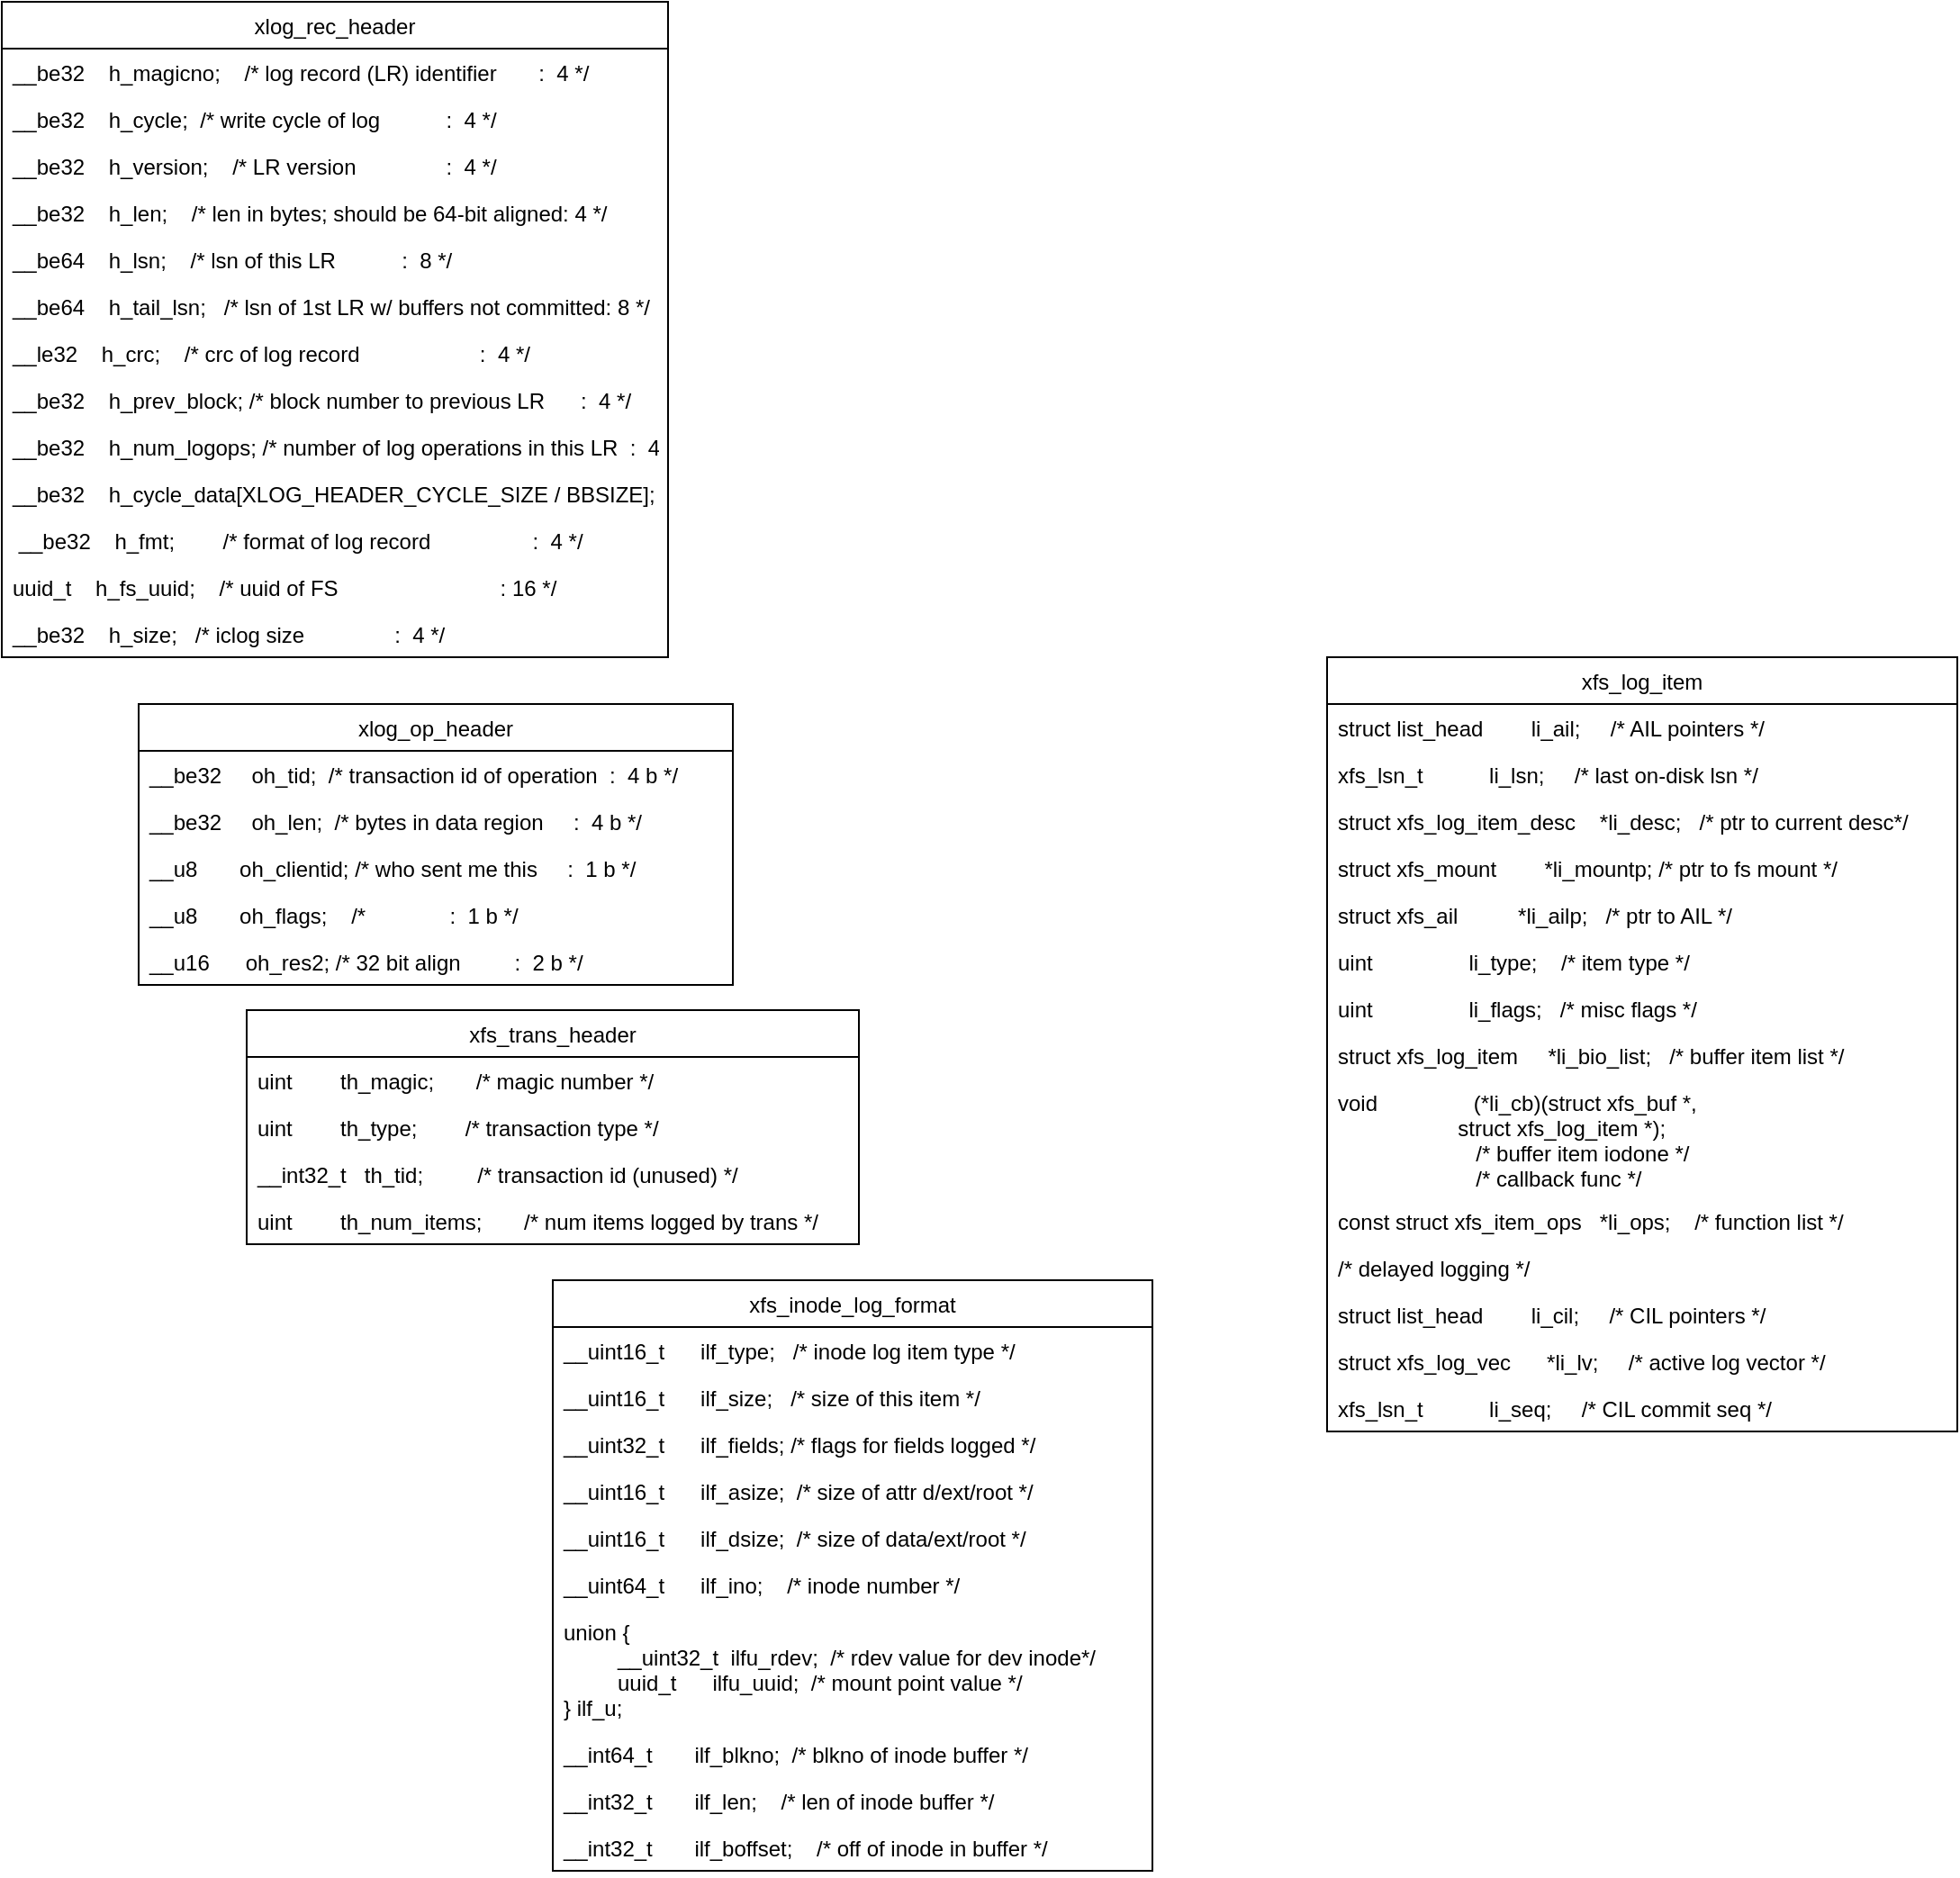 <mxfile version="16.2.2" type="github"><diagram id="bRwDIql0jNO798yPzyvz" name="Page-1"><mxGraphModel dx="1562" dy="1058" grid="1" gridSize="10" guides="1" tooltips="1" connect="1" arrows="1" fold="1" page="1" pageScale="1" pageWidth="827" pageHeight="1169" math="0" shadow="0"><root><mxCell id="0"/><mxCell id="1" parent="0"/><mxCell id="Q5kSKvI9137AtpN6petW-1" value="xlog_rec_header" style="swimlane;fontStyle=0;childLayout=stackLayout;horizontal=1;startSize=26;fillColor=none;horizontalStack=0;resizeParent=1;resizeParentMax=0;resizeLast=0;collapsible=1;marginBottom=0;" vertex="1" parent="1"><mxGeometry x="44" y="20" width="370" height="364" as="geometry"/></mxCell><mxCell id="Q5kSKvI9137AtpN6petW-2" value="__be32    h_magicno;    /* log record (LR) identifier       :  4 */" style="text;strokeColor=none;fillColor=none;align=left;verticalAlign=top;spacingLeft=4;spacingRight=4;overflow=hidden;rotatable=0;points=[[0,0.5],[1,0.5]];portConstraint=eastwest;" vertex="1" parent="Q5kSKvI9137AtpN6petW-1"><mxGeometry y="26" width="370" height="26" as="geometry"/></mxCell><mxCell id="Q5kSKvI9137AtpN6petW-3" value="__be32    h_cycle;  /* write cycle of log           :  4 */" style="text;strokeColor=none;fillColor=none;align=left;verticalAlign=top;spacingLeft=4;spacingRight=4;overflow=hidden;rotatable=0;points=[[0,0.5],[1,0.5]];portConstraint=eastwest;" vertex="1" parent="Q5kSKvI9137AtpN6petW-1"><mxGeometry y="52" width="370" height="26" as="geometry"/></mxCell><mxCell id="Q5kSKvI9137AtpN6petW-4" value="__be32    h_version;    /* LR version               :  4 */" style="text;strokeColor=none;fillColor=none;align=left;verticalAlign=top;spacingLeft=4;spacingRight=4;overflow=hidden;rotatable=0;points=[[0,0.5],[1,0.5]];portConstraint=eastwest;" vertex="1" parent="Q5kSKvI9137AtpN6petW-1"><mxGeometry y="78" width="370" height="26" as="geometry"/></mxCell><mxCell id="Q5kSKvI9137AtpN6petW-5" value="__be32    h_len;    /* len in bytes; should be 64-bit aligned: 4 */" style="text;strokeColor=none;fillColor=none;align=left;verticalAlign=top;spacingLeft=4;spacingRight=4;overflow=hidden;rotatable=0;points=[[0,0.5],[1,0.5]];portConstraint=eastwest;" vertex="1" parent="Q5kSKvI9137AtpN6petW-1"><mxGeometry y="104" width="370" height="26" as="geometry"/></mxCell><mxCell id="Q5kSKvI9137AtpN6petW-6" value="__be64    h_lsn;    /* lsn of this LR           :  8 */" style="text;strokeColor=none;fillColor=none;align=left;verticalAlign=top;spacingLeft=4;spacingRight=4;overflow=hidden;rotatable=0;points=[[0,0.5],[1,0.5]];portConstraint=eastwest;" vertex="1" parent="Q5kSKvI9137AtpN6petW-1"><mxGeometry y="130" width="370" height="26" as="geometry"/></mxCell><mxCell id="Q5kSKvI9137AtpN6petW-7" value="__be64    h_tail_lsn;   /* lsn of 1st LR w/ buffers not committed: 8 */" style="text;strokeColor=none;fillColor=none;align=left;verticalAlign=top;spacingLeft=4;spacingRight=4;overflow=hidden;rotatable=0;points=[[0,0.5],[1,0.5]];portConstraint=eastwest;" vertex="1" parent="Q5kSKvI9137AtpN6petW-1"><mxGeometry y="156" width="370" height="26" as="geometry"/></mxCell><mxCell id="Q5kSKvI9137AtpN6petW-8" value="__le32    h_crc;    /* crc of log record                    :  4 */" style="text;strokeColor=none;fillColor=none;align=left;verticalAlign=top;spacingLeft=4;spacingRight=4;overflow=hidden;rotatable=0;points=[[0,0.5],[1,0.5]];portConstraint=eastwest;" vertex="1" parent="Q5kSKvI9137AtpN6petW-1"><mxGeometry y="182" width="370" height="26" as="geometry"/></mxCell><mxCell id="Q5kSKvI9137AtpN6petW-9" value="__be32    h_prev_block; /* block number to previous LR      :  4 */" style="text;strokeColor=none;fillColor=none;align=left;verticalAlign=top;spacingLeft=4;spacingRight=4;overflow=hidden;rotatable=0;points=[[0,0.5],[1,0.5]];portConstraint=eastwest;" vertex="1" parent="Q5kSKvI9137AtpN6petW-1"><mxGeometry y="208" width="370" height="26" as="geometry"/></mxCell><mxCell id="Q5kSKvI9137AtpN6petW-10" value="__be32    h_num_logops; /* number of log operations in this LR  :  4 */" style="text;strokeColor=none;fillColor=none;align=left;verticalAlign=top;spacingLeft=4;spacingRight=4;overflow=hidden;rotatable=0;points=[[0,0.5],[1,0.5]];portConstraint=eastwest;" vertex="1" parent="Q5kSKvI9137AtpN6petW-1"><mxGeometry y="234" width="370" height="26" as="geometry"/></mxCell><mxCell id="Q5kSKvI9137AtpN6petW-11" value="__be32    h_cycle_data[XLOG_HEADER_CYCLE_SIZE / BBSIZE];" style="text;strokeColor=none;fillColor=none;align=left;verticalAlign=top;spacingLeft=4;spacingRight=4;overflow=hidden;rotatable=0;points=[[0,0.5],[1,0.5]];portConstraint=eastwest;" vertex="1" parent="Q5kSKvI9137AtpN6petW-1"><mxGeometry y="260" width="370" height="26" as="geometry"/></mxCell><mxCell id="Q5kSKvI9137AtpN6petW-12" value=" __be32    h_fmt;        /* format of log record                 :  4 */" style="text;strokeColor=none;fillColor=none;align=left;verticalAlign=top;spacingLeft=4;spacingRight=4;overflow=hidden;rotatable=0;points=[[0,0.5],[1,0.5]];portConstraint=eastwest;" vertex="1" parent="Q5kSKvI9137AtpN6petW-1"><mxGeometry y="286" width="370" height="26" as="geometry"/></mxCell><mxCell id="Q5kSKvI9137AtpN6petW-13" value="uuid_t    h_fs_uuid;    /* uuid of FS                           : 16 */" style="text;strokeColor=none;fillColor=none;align=left;verticalAlign=top;spacingLeft=4;spacingRight=4;overflow=hidden;rotatable=0;points=[[0,0.5],[1,0.5]];portConstraint=eastwest;" vertex="1" parent="Q5kSKvI9137AtpN6petW-1"><mxGeometry y="312" width="370" height="26" as="geometry"/></mxCell><mxCell id="Q5kSKvI9137AtpN6petW-14" value="__be32    h_size;   /* iclog size               :  4 */" style="text;strokeColor=none;fillColor=none;align=left;verticalAlign=top;spacingLeft=4;spacingRight=4;overflow=hidden;rotatable=0;points=[[0,0.5],[1,0.5]];portConstraint=eastwest;" vertex="1" parent="Q5kSKvI9137AtpN6petW-1"><mxGeometry y="338" width="370" height="26" as="geometry"/></mxCell><mxCell id="Q5kSKvI9137AtpN6petW-17" value="xlog_op_header" style="swimlane;fontStyle=0;childLayout=stackLayout;horizontal=1;startSize=26;fillColor=none;horizontalStack=0;resizeParent=1;resizeParentMax=0;resizeLast=0;collapsible=1;marginBottom=0;" vertex="1" parent="1"><mxGeometry x="120" y="410" width="330" height="156" as="geometry"/></mxCell><mxCell id="Q5kSKvI9137AtpN6petW-18" value="__be32     oh_tid;  /* transaction id of operation  :  4 b */" style="text;strokeColor=none;fillColor=none;align=left;verticalAlign=top;spacingLeft=4;spacingRight=4;overflow=hidden;rotatable=0;points=[[0,0.5],[1,0.5]];portConstraint=eastwest;" vertex="1" parent="Q5kSKvI9137AtpN6petW-17"><mxGeometry y="26" width="330" height="26" as="geometry"/></mxCell><mxCell id="Q5kSKvI9137AtpN6petW-19" value="__be32     oh_len;  /* bytes in data region     :  4 b */" style="text;strokeColor=none;fillColor=none;align=left;verticalAlign=top;spacingLeft=4;spacingRight=4;overflow=hidden;rotatable=0;points=[[0,0.5],[1,0.5]];portConstraint=eastwest;" vertex="1" parent="Q5kSKvI9137AtpN6petW-17"><mxGeometry y="52" width="330" height="26" as="geometry"/></mxCell><mxCell id="Q5kSKvI9137AtpN6petW-20" value="__u8       oh_clientid; /* who sent me this     :  1 b */" style="text;strokeColor=none;fillColor=none;align=left;verticalAlign=top;spacingLeft=4;spacingRight=4;overflow=hidden;rotatable=0;points=[[0,0.5],[1,0.5]];portConstraint=eastwest;" vertex="1" parent="Q5kSKvI9137AtpN6petW-17"><mxGeometry y="78" width="330" height="26" as="geometry"/></mxCell><mxCell id="Q5kSKvI9137AtpN6petW-21" value="__u8       oh_flags;    /*              :  1 b */" style="text;strokeColor=none;fillColor=none;align=left;verticalAlign=top;spacingLeft=4;spacingRight=4;overflow=hidden;rotatable=0;points=[[0,0.5],[1,0.5]];portConstraint=eastwest;" vertex="1" parent="Q5kSKvI9137AtpN6petW-17"><mxGeometry y="104" width="330" height="26" as="geometry"/></mxCell><mxCell id="Q5kSKvI9137AtpN6petW-22" value="__u16      oh_res2; /* 32 bit align         :  2 b */" style="text;strokeColor=none;fillColor=none;align=left;verticalAlign=top;spacingLeft=4;spacingRight=4;overflow=hidden;rotatable=0;points=[[0,0.5],[1,0.5]];portConstraint=eastwest;" vertex="1" parent="Q5kSKvI9137AtpN6petW-17"><mxGeometry y="130" width="330" height="26" as="geometry"/></mxCell><mxCell id="Q5kSKvI9137AtpN6petW-23" value="xfs_trans_header" style="swimlane;fontStyle=0;childLayout=stackLayout;horizontal=1;startSize=26;fillColor=none;horizontalStack=0;resizeParent=1;resizeParentMax=0;resizeLast=0;collapsible=1;marginBottom=0;" vertex="1" parent="1"><mxGeometry x="180" y="580" width="340" height="130" as="geometry"/></mxCell><mxCell id="Q5kSKvI9137AtpN6petW-24" value="uint        th_magic;       /* magic number */" style="text;strokeColor=none;fillColor=none;align=left;verticalAlign=top;spacingLeft=4;spacingRight=4;overflow=hidden;rotatable=0;points=[[0,0.5],[1,0.5]];portConstraint=eastwest;" vertex="1" parent="Q5kSKvI9137AtpN6petW-23"><mxGeometry y="26" width="340" height="26" as="geometry"/></mxCell><mxCell id="Q5kSKvI9137AtpN6petW-25" value="uint        th_type;        /* transaction type */" style="text;strokeColor=none;fillColor=none;align=left;verticalAlign=top;spacingLeft=4;spacingRight=4;overflow=hidden;rotatable=0;points=[[0,0.5],[1,0.5]];portConstraint=eastwest;" vertex="1" parent="Q5kSKvI9137AtpN6petW-23"><mxGeometry y="52" width="340" height="26" as="geometry"/></mxCell><mxCell id="Q5kSKvI9137AtpN6petW-26" value="__int32_t   th_tid;         /* transaction id (unused) */" style="text;strokeColor=none;fillColor=none;align=left;verticalAlign=top;spacingLeft=4;spacingRight=4;overflow=hidden;rotatable=0;points=[[0,0.5],[1,0.5]];portConstraint=eastwest;" vertex="1" parent="Q5kSKvI9137AtpN6petW-23"><mxGeometry y="78" width="340" height="26" as="geometry"/></mxCell><mxCell id="Q5kSKvI9137AtpN6petW-27" value="uint        th_num_items;       /* num items logged by trans */" style="text;strokeColor=none;fillColor=none;align=left;verticalAlign=top;spacingLeft=4;spacingRight=4;overflow=hidden;rotatable=0;points=[[0,0.5],[1,0.5]];portConstraint=eastwest;" vertex="1" parent="Q5kSKvI9137AtpN6petW-23"><mxGeometry y="104" width="340" height="26" as="geometry"/></mxCell><mxCell id="Q5kSKvI9137AtpN6petW-28" value="xfs_inode_log_format" style="swimlane;fontStyle=0;childLayout=stackLayout;horizontal=1;startSize=26;fillColor=none;horizontalStack=0;resizeParent=1;resizeParentMax=0;resizeLast=0;collapsible=1;marginBottom=0;" vertex="1" parent="1"><mxGeometry x="350" y="730" width="333" height="328" as="geometry"/></mxCell><mxCell id="Q5kSKvI9137AtpN6petW-29" value="__uint16_t      ilf_type;   /* inode log item type */" style="text;strokeColor=none;fillColor=none;align=left;verticalAlign=top;spacingLeft=4;spacingRight=4;overflow=hidden;rotatable=0;points=[[0,0.5],[1,0.5]];portConstraint=eastwest;" vertex="1" parent="Q5kSKvI9137AtpN6petW-28"><mxGeometry y="26" width="333" height="26" as="geometry"/></mxCell><mxCell id="Q5kSKvI9137AtpN6petW-30" value="__uint16_t      ilf_size;   /* size of this item */" style="text;strokeColor=none;fillColor=none;align=left;verticalAlign=top;spacingLeft=4;spacingRight=4;overflow=hidden;rotatable=0;points=[[0,0.5],[1,0.5]];portConstraint=eastwest;" vertex="1" parent="Q5kSKvI9137AtpN6petW-28"><mxGeometry y="52" width="333" height="26" as="geometry"/></mxCell><mxCell id="Q5kSKvI9137AtpN6petW-31" value="__uint32_t      ilf_fields; /* flags for fields logged */" style="text;strokeColor=none;fillColor=none;align=left;verticalAlign=top;spacingLeft=4;spacingRight=4;overflow=hidden;rotatable=0;points=[[0,0.5],[1,0.5]];portConstraint=eastwest;" vertex="1" parent="Q5kSKvI9137AtpN6petW-28"><mxGeometry y="78" width="333" height="26" as="geometry"/></mxCell><mxCell id="Q5kSKvI9137AtpN6petW-32" value="__uint16_t      ilf_asize;  /* size of attr d/ext/root */" style="text;strokeColor=none;fillColor=none;align=left;verticalAlign=top;spacingLeft=4;spacingRight=4;overflow=hidden;rotatable=0;points=[[0,0.5],[1,0.5]];portConstraint=eastwest;" vertex="1" parent="Q5kSKvI9137AtpN6petW-28"><mxGeometry y="104" width="333" height="26" as="geometry"/></mxCell><mxCell id="Q5kSKvI9137AtpN6petW-33" value="__uint16_t      ilf_dsize;  /* size of data/ext/root */" style="text;strokeColor=none;fillColor=none;align=left;verticalAlign=top;spacingLeft=4;spacingRight=4;overflow=hidden;rotatable=0;points=[[0,0.5],[1,0.5]];portConstraint=eastwest;" vertex="1" parent="Q5kSKvI9137AtpN6petW-28"><mxGeometry y="130" width="333" height="26" as="geometry"/></mxCell><mxCell id="Q5kSKvI9137AtpN6petW-34" value="__uint64_t      ilf_ino;    /* inode number */" style="text;strokeColor=none;fillColor=none;align=left;verticalAlign=top;spacingLeft=4;spacingRight=4;overflow=hidden;rotatable=0;points=[[0,0.5],[1,0.5]];portConstraint=eastwest;" vertex="1" parent="Q5kSKvI9137AtpN6petW-28"><mxGeometry y="156" width="333" height="26" as="geometry"/></mxCell><mxCell id="Q5kSKvI9137AtpN6petW-35" value="union {&#10;         __uint32_t  ilfu_rdev;  /* rdev value for dev inode*/&#10;         uuid_t      ilfu_uuid;  /* mount point value */&#10;} ilf_u;" style="text;strokeColor=none;fillColor=none;align=left;verticalAlign=top;spacingLeft=4;spacingRight=4;overflow=hidden;rotatable=0;points=[[0,0.5],[1,0.5]];portConstraint=eastwest;" vertex="1" parent="Q5kSKvI9137AtpN6petW-28"><mxGeometry y="182" width="333" height="68" as="geometry"/></mxCell><mxCell id="Q5kSKvI9137AtpN6petW-36" value="__int64_t       ilf_blkno;  /* blkno of inode buffer */" style="text;strokeColor=none;fillColor=none;align=left;verticalAlign=top;spacingLeft=4;spacingRight=4;overflow=hidden;rotatable=0;points=[[0,0.5],[1,0.5]];portConstraint=eastwest;" vertex="1" parent="Q5kSKvI9137AtpN6petW-28"><mxGeometry y="250" width="333" height="26" as="geometry"/></mxCell><mxCell id="Q5kSKvI9137AtpN6petW-37" value="__int32_t       ilf_len;    /* len of inode buffer */" style="text;strokeColor=none;fillColor=none;align=left;verticalAlign=top;spacingLeft=4;spacingRight=4;overflow=hidden;rotatable=0;points=[[0,0.5],[1,0.5]];portConstraint=eastwest;" vertex="1" parent="Q5kSKvI9137AtpN6petW-28"><mxGeometry y="276" width="333" height="26" as="geometry"/></mxCell><mxCell id="Q5kSKvI9137AtpN6petW-38" value="__int32_t       ilf_boffset;    /* off of inode in buffer */" style="text;strokeColor=none;fillColor=none;align=left;verticalAlign=top;spacingLeft=4;spacingRight=4;overflow=hidden;rotatable=0;points=[[0,0.5],[1,0.5]];portConstraint=eastwest;" vertex="1" parent="Q5kSKvI9137AtpN6petW-28"><mxGeometry y="302" width="333" height="26" as="geometry"/></mxCell><mxCell id="Q5kSKvI9137AtpN6petW-40" value="xfs_log_item" style="swimlane;fontStyle=0;childLayout=stackLayout;horizontal=1;startSize=26;fillColor=none;horizontalStack=0;resizeParent=1;resizeParentMax=0;resizeLast=0;collapsible=1;marginBottom=0;" vertex="1" parent="1"><mxGeometry x="780" y="384" width="350" height="430" as="geometry"/></mxCell><mxCell id="Q5kSKvI9137AtpN6petW-41" value="struct list_head        li_ail;     /* AIL pointers */" style="text;strokeColor=none;fillColor=none;align=left;verticalAlign=top;spacingLeft=4;spacingRight=4;overflow=hidden;rotatable=0;points=[[0,0.5],[1,0.5]];portConstraint=eastwest;" vertex="1" parent="Q5kSKvI9137AtpN6petW-40"><mxGeometry y="26" width="350" height="26" as="geometry"/></mxCell><mxCell id="Q5kSKvI9137AtpN6petW-42" value="xfs_lsn_t           li_lsn;     /* last on-disk lsn */" style="text;strokeColor=none;fillColor=none;align=left;verticalAlign=top;spacingLeft=4;spacingRight=4;overflow=hidden;rotatable=0;points=[[0,0.5],[1,0.5]];portConstraint=eastwest;" vertex="1" parent="Q5kSKvI9137AtpN6petW-40"><mxGeometry y="52" width="350" height="26" as="geometry"/></mxCell><mxCell id="Q5kSKvI9137AtpN6petW-43" value="struct xfs_log_item_desc    *li_desc;   /* ptr to current desc*/" style="text;strokeColor=none;fillColor=none;align=left;verticalAlign=top;spacingLeft=4;spacingRight=4;overflow=hidden;rotatable=0;points=[[0,0.5],[1,0.5]];portConstraint=eastwest;" vertex="1" parent="Q5kSKvI9137AtpN6petW-40"><mxGeometry y="78" width="350" height="26" as="geometry"/></mxCell><mxCell id="Q5kSKvI9137AtpN6petW-44" value="struct xfs_mount        *li_mountp; /* ptr to fs mount */" style="text;strokeColor=none;fillColor=none;align=left;verticalAlign=top;spacingLeft=4;spacingRight=4;overflow=hidden;rotatable=0;points=[[0,0.5],[1,0.5]];portConstraint=eastwest;" vertex="1" parent="Q5kSKvI9137AtpN6petW-40"><mxGeometry y="104" width="350" height="26" as="geometry"/></mxCell><mxCell id="Q5kSKvI9137AtpN6petW-45" value="struct xfs_ail          *li_ailp;   /* ptr to AIL */" style="text;strokeColor=none;fillColor=none;align=left;verticalAlign=top;spacingLeft=4;spacingRight=4;overflow=hidden;rotatable=0;points=[[0,0.5],[1,0.5]];portConstraint=eastwest;" vertex="1" parent="Q5kSKvI9137AtpN6petW-40"><mxGeometry y="130" width="350" height="26" as="geometry"/></mxCell><mxCell id="Q5kSKvI9137AtpN6petW-46" value="uint                li_type;    /* item type */" style="text;strokeColor=none;fillColor=none;align=left;verticalAlign=top;spacingLeft=4;spacingRight=4;overflow=hidden;rotatable=0;points=[[0,0.5],[1,0.5]];portConstraint=eastwest;" vertex="1" parent="Q5kSKvI9137AtpN6petW-40"><mxGeometry y="156" width="350" height="26" as="geometry"/></mxCell><mxCell id="Q5kSKvI9137AtpN6petW-47" value="uint                li_flags;   /* misc flags */" style="text;strokeColor=none;fillColor=none;align=left;verticalAlign=top;spacingLeft=4;spacingRight=4;overflow=hidden;rotatable=0;points=[[0,0.5],[1,0.5]];portConstraint=eastwest;" vertex="1" parent="Q5kSKvI9137AtpN6petW-40"><mxGeometry y="182" width="350" height="26" as="geometry"/></mxCell><mxCell id="Q5kSKvI9137AtpN6petW-48" value="struct xfs_log_item     *li_bio_list;   /* buffer item list */" style="text;strokeColor=none;fillColor=none;align=left;verticalAlign=top;spacingLeft=4;spacingRight=4;overflow=hidden;rotatable=0;points=[[0,0.5],[1,0.5]];portConstraint=eastwest;" vertex="1" parent="Q5kSKvI9137AtpN6petW-40"><mxGeometry y="208" width="350" height="26" as="geometry"/></mxCell><mxCell id="Q5kSKvI9137AtpN6petW-49" value="void                (*li_cb)(struct xfs_buf *,&#10;                    struct xfs_log_item *);&#10;                       /* buffer item iodone */&#10;                       /* callback func */" style="text;strokeColor=none;fillColor=none;align=left;verticalAlign=top;spacingLeft=4;spacingRight=4;overflow=hidden;rotatable=0;points=[[0,0.5],[1,0.5]];portConstraint=eastwest;" vertex="1" parent="Q5kSKvI9137AtpN6petW-40"><mxGeometry y="234" width="350" height="66" as="geometry"/></mxCell><mxCell id="Q5kSKvI9137AtpN6petW-50" value="const struct xfs_item_ops   *li_ops;    /* function list */" style="text;strokeColor=none;fillColor=none;align=left;verticalAlign=top;spacingLeft=4;spacingRight=4;overflow=hidden;rotatable=0;points=[[0,0.5],[1,0.5]];portConstraint=eastwest;" vertex="1" parent="Q5kSKvI9137AtpN6petW-40"><mxGeometry y="300" width="350" height="26" as="geometry"/></mxCell><mxCell id="Q5kSKvI9137AtpN6petW-51" value="/* delayed logging */" style="text;strokeColor=none;fillColor=none;align=left;verticalAlign=top;spacingLeft=4;spacingRight=4;overflow=hidden;rotatable=0;points=[[0,0.5],[1,0.5]];portConstraint=eastwest;" vertex="1" parent="Q5kSKvI9137AtpN6petW-40"><mxGeometry y="326" width="350" height="26" as="geometry"/></mxCell><mxCell id="Q5kSKvI9137AtpN6petW-52" value="struct list_head        li_cil;     /* CIL pointers */" style="text;strokeColor=none;fillColor=none;align=left;verticalAlign=top;spacingLeft=4;spacingRight=4;overflow=hidden;rotatable=0;points=[[0,0.5],[1,0.5]];portConstraint=eastwest;" vertex="1" parent="Q5kSKvI9137AtpN6petW-40"><mxGeometry y="352" width="350" height="26" as="geometry"/></mxCell><mxCell id="Q5kSKvI9137AtpN6petW-53" value="struct xfs_log_vec      *li_lv;     /* active log vector */" style="text;strokeColor=none;fillColor=none;align=left;verticalAlign=top;spacingLeft=4;spacingRight=4;overflow=hidden;rotatable=0;points=[[0,0.5],[1,0.5]];portConstraint=eastwest;" vertex="1" parent="Q5kSKvI9137AtpN6petW-40"><mxGeometry y="378" width="350" height="26" as="geometry"/></mxCell><mxCell id="Q5kSKvI9137AtpN6petW-54" value="xfs_lsn_t           li_seq;     /* CIL commit seq */" style="text;strokeColor=none;fillColor=none;align=left;verticalAlign=top;spacingLeft=4;spacingRight=4;overflow=hidden;rotatable=0;points=[[0,0.5],[1,0.5]];portConstraint=eastwest;" vertex="1" parent="Q5kSKvI9137AtpN6petW-40"><mxGeometry y="404" width="350" height="26" as="geometry"/></mxCell></root></mxGraphModel></diagram></mxfile>